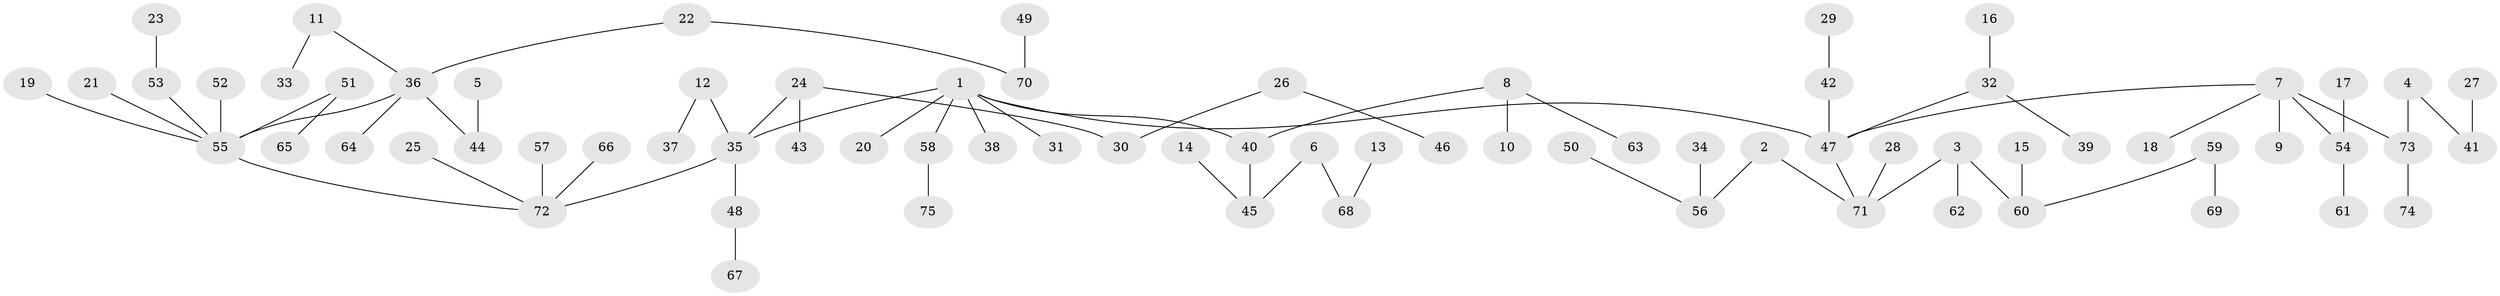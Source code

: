 // original degree distribution, {6: 0.03355704697986577, 3: 0.12080536912751678, 5: 0.026845637583892617, 4: 0.06711409395973154, 1: 0.5234899328859061, 2: 0.2214765100671141, 8: 0.006711409395973154}
// Generated by graph-tools (version 1.1) at 2025/26/03/09/25 03:26:29]
// undirected, 75 vertices, 74 edges
graph export_dot {
graph [start="1"]
  node [color=gray90,style=filled];
  1;
  2;
  3;
  4;
  5;
  6;
  7;
  8;
  9;
  10;
  11;
  12;
  13;
  14;
  15;
  16;
  17;
  18;
  19;
  20;
  21;
  22;
  23;
  24;
  25;
  26;
  27;
  28;
  29;
  30;
  31;
  32;
  33;
  34;
  35;
  36;
  37;
  38;
  39;
  40;
  41;
  42;
  43;
  44;
  45;
  46;
  47;
  48;
  49;
  50;
  51;
  52;
  53;
  54;
  55;
  56;
  57;
  58;
  59;
  60;
  61;
  62;
  63;
  64;
  65;
  66;
  67;
  68;
  69;
  70;
  71;
  72;
  73;
  74;
  75;
  1 -- 20 [weight=1.0];
  1 -- 31 [weight=1.0];
  1 -- 35 [weight=1.0];
  1 -- 38 [weight=1.0];
  1 -- 40 [weight=1.0];
  1 -- 47 [weight=1.0];
  1 -- 58 [weight=1.0];
  2 -- 56 [weight=1.0];
  2 -- 71 [weight=1.0];
  3 -- 60 [weight=1.0];
  3 -- 62 [weight=1.0];
  3 -- 71 [weight=1.0];
  4 -- 41 [weight=1.0];
  4 -- 73 [weight=1.0];
  5 -- 44 [weight=1.0];
  6 -- 45 [weight=1.0];
  6 -- 68 [weight=1.0];
  7 -- 9 [weight=1.0];
  7 -- 18 [weight=1.0];
  7 -- 47 [weight=1.0];
  7 -- 54 [weight=1.0];
  7 -- 73 [weight=1.0];
  8 -- 10 [weight=1.0];
  8 -- 40 [weight=1.0];
  8 -- 63 [weight=1.0];
  11 -- 33 [weight=1.0];
  11 -- 36 [weight=1.0];
  12 -- 35 [weight=1.0];
  12 -- 37 [weight=1.0];
  13 -- 68 [weight=1.0];
  14 -- 45 [weight=1.0];
  15 -- 60 [weight=1.0];
  16 -- 32 [weight=1.0];
  17 -- 54 [weight=1.0];
  19 -- 55 [weight=1.0];
  21 -- 55 [weight=1.0];
  22 -- 36 [weight=1.0];
  22 -- 70 [weight=1.0];
  23 -- 53 [weight=1.0];
  24 -- 30 [weight=1.0];
  24 -- 35 [weight=1.0];
  24 -- 43 [weight=1.0];
  25 -- 72 [weight=1.0];
  26 -- 30 [weight=1.0];
  26 -- 46 [weight=1.0];
  27 -- 41 [weight=1.0];
  28 -- 71 [weight=1.0];
  29 -- 42 [weight=1.0];
  32 -- 39 [weight=1.0];
  32 -- 47 [weight=1.0];
  34 -- 56 [weight=1.0];
  35 -- 48 [weight=1.0];
  35 -- 72 [weight=1.0];
  36 -- 44 [weight=1.0];
  36 -- 55 [weight=1.0];
  36 -- 64 [weight=1.0];
  40 -- 45 [weight=1.0];
  42 -- 47 [weight=1.0];
  47 -- 71 [weight=1.0];
  48 -- 67 [weight=1.0];
  49 -- 70 [weight=1.0];
  50 -- 56 [weight=1.0];
  51 -- 55 [weight=1.0];
  51 -- 65 [weight=1.0];
  52 -- 55 [weight=1.0];
  53 -- 55 [weight=1.0];
  54 -- 61 [weight=1.0];
  55 -- 72 [weight=1.0];
  57 -- 72 [weight=1.0];
  58 -- 75 [weight=1.0];
  59 -- 60 [weight=1.0];
  59 -- 69 [weight=1.0];
  66 -- 72 [weight=1.0];
  73 -- 74 [weight=1.0];
}
